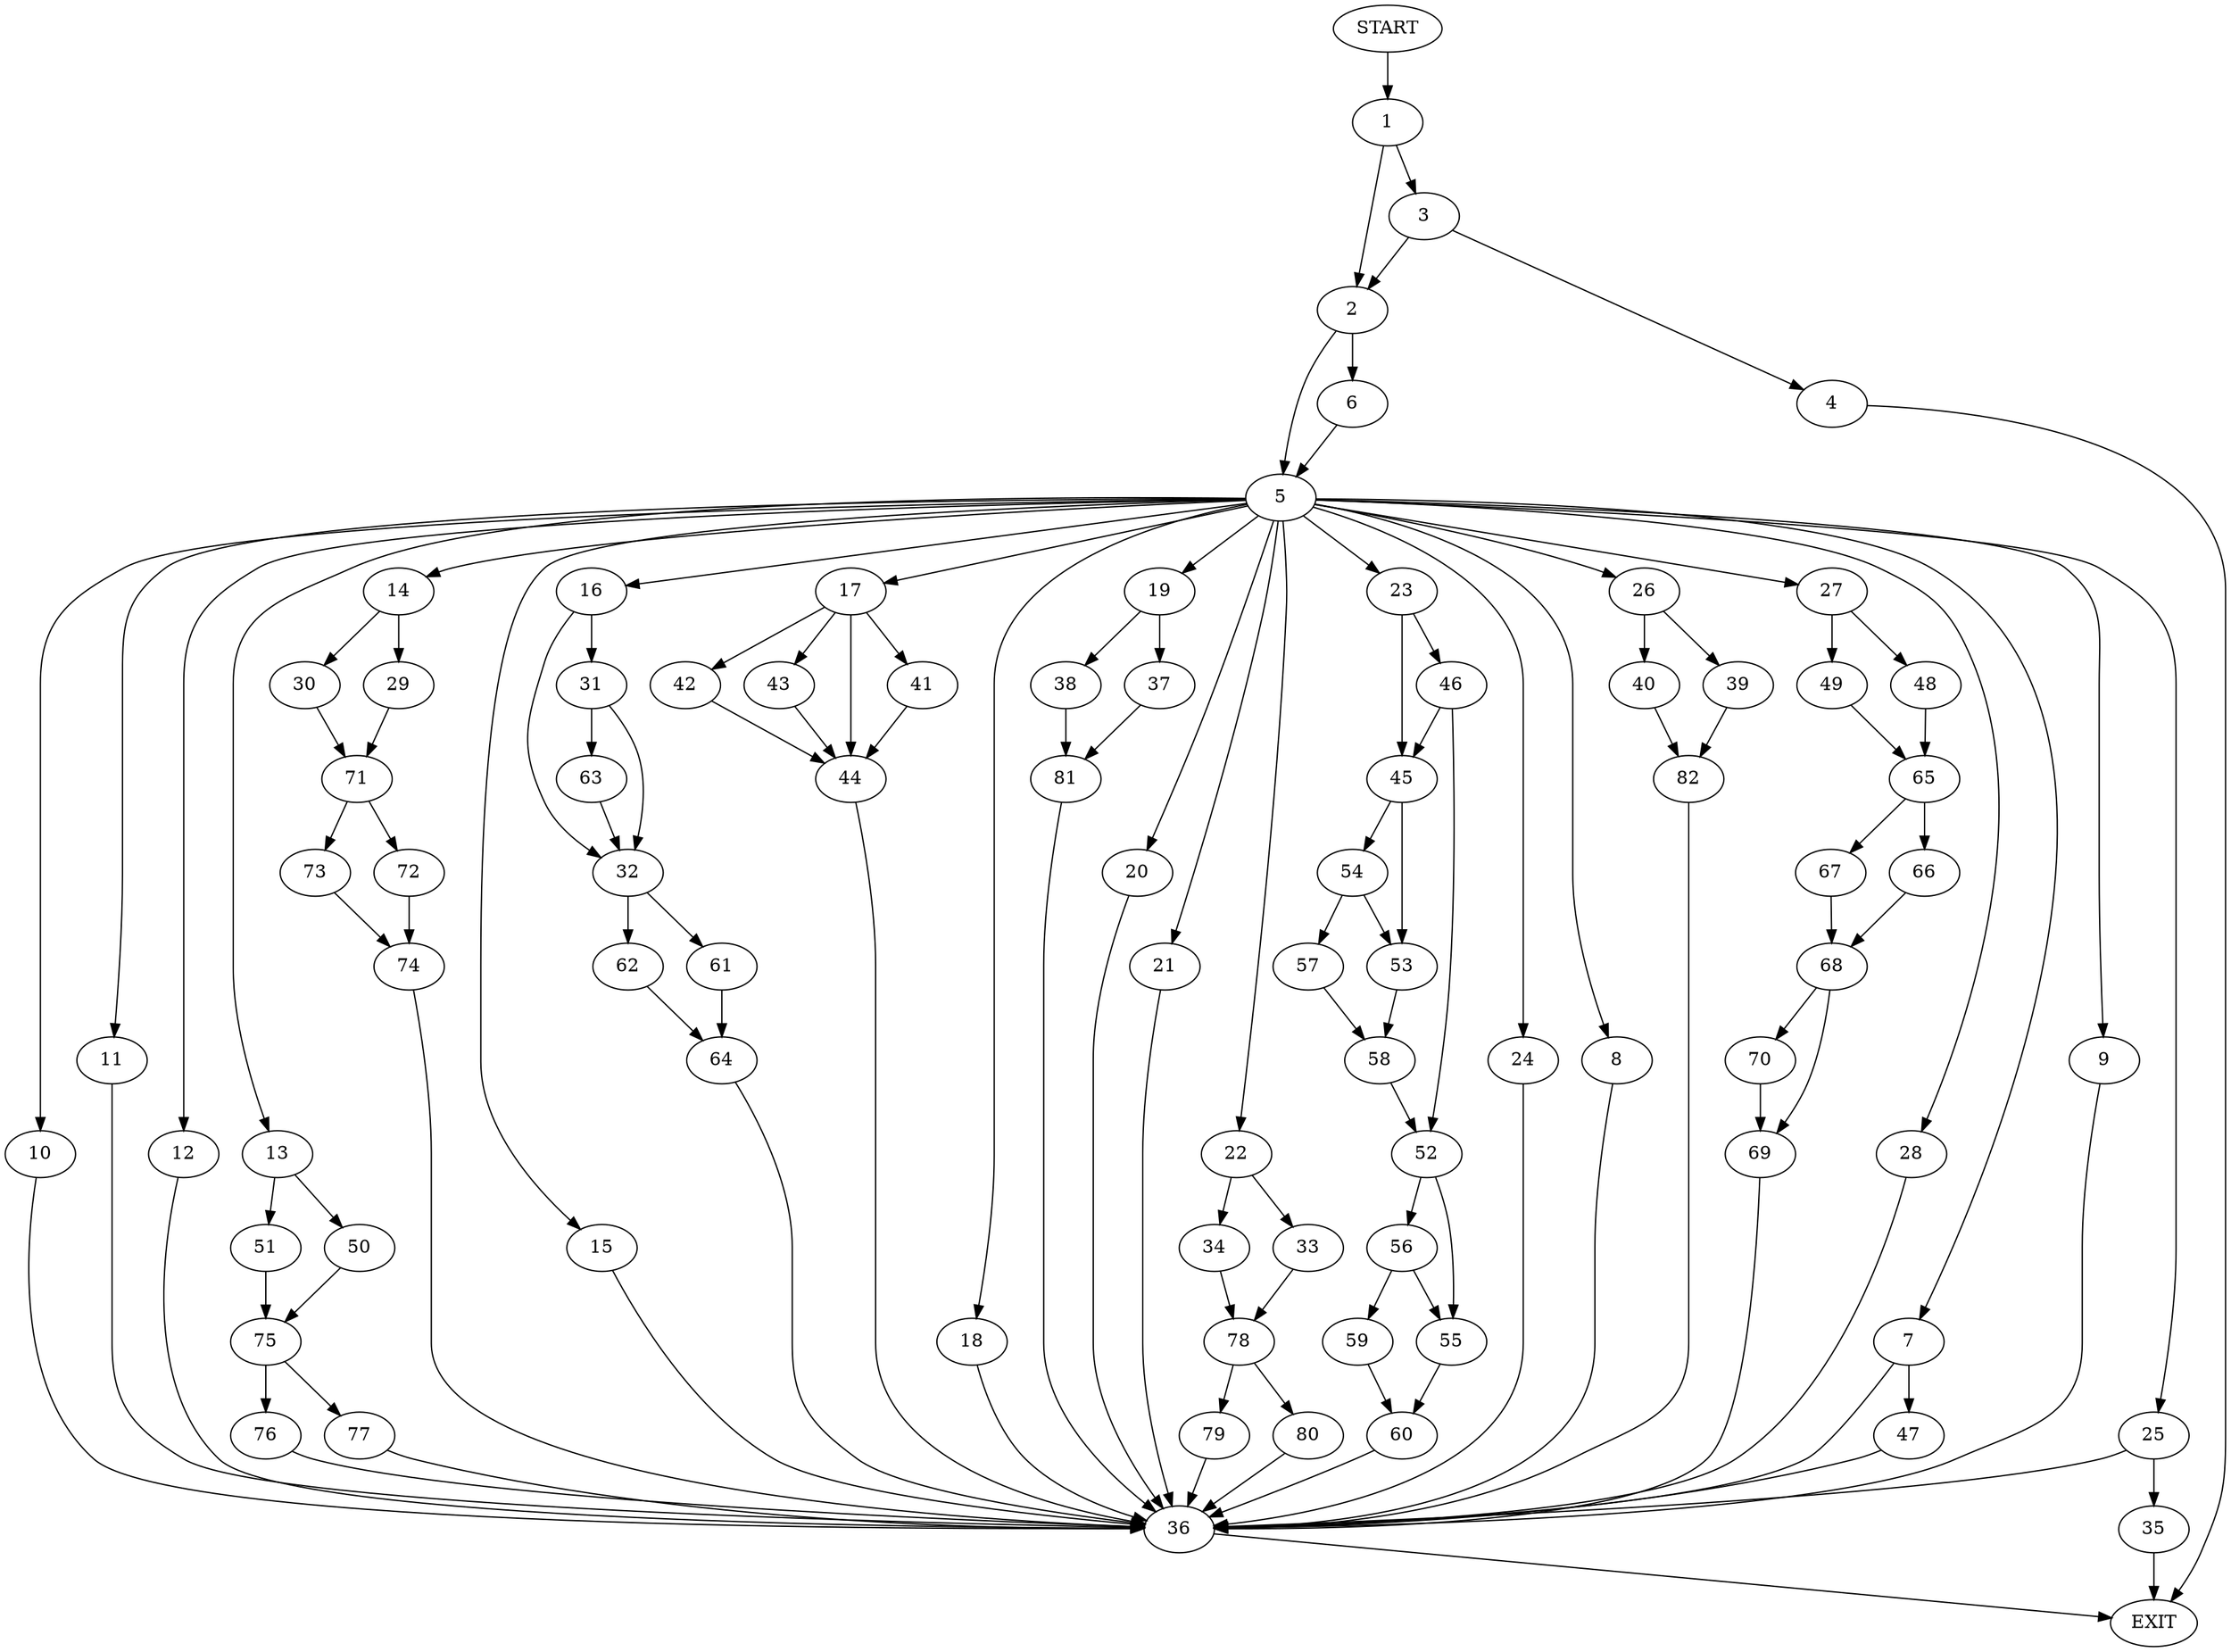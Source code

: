 digraph {
0 [label="START"]
83 [label="EXIT"]
0 -> 1
1 -> 2
1 -> 3
3 -> 4
3 -> 2
2 -> 5
2 -> 6
4 -> 83
5 -> 7
5 -> 8
5 -> 9
5 -> 10
5 -> 11
5 -> 12
5 -> 13
5 -> 14
5 -> 15
5 -> 16
5 -> 17
5 -> 18
5 -> 19
5 -> 20
5 -> 21
5 -> 22
5 -> 23
5 -> 24
5 -> 25
5 -> 26
5 -> 27
5 -> 28
6 -> 5
14 -> 29
14 -> 30
16 -> 31
16 -> 32
22 -> 33
22 -> 34
25 -> 35
25 -> 36
19 -> 37
19 -> 38
20 -> 36
11 -> 36
28 -> 36
26 -> 39
26 -> 40
17 -> 41
17 -> 42
17 -> 43
17 -> 44
12 -> 36
21 -> 36
15 -> 36
18 -> 36
10 -> 36
23 -> 45
23 -> 46
7 -> 36
7 -> 47
27 -> 48
27 -> 49
8 -> 36
24 -> 36
13 -> 50
13 -> 51
9 -> 36
46 -> 45
46 -> 52
45 -> 53
45 -> 54
52 -> 55
52 -> 56
54 -> 53
54 -> 57
53 -> 58
57 -> 58
58 -> 52
56 -> 55
56 -> 59
55 -> 60
59 -> 60
60 -> 36
36 -> 83
32 -> 61
32 -> 62
31 -> 63
31 -> 32
63 -> 32
62 -> 64
61 -> 64
64 -> 36
49 -> 65
48 -> 65
65 -> 66
65 -> 67
67 -> 68
66 -> 68
68 -> 69
68 -> 70
69 -> 36
70 -> 69
30 -> 71
29 -> 71
71 -> 72
71 -> 73
72 -> 74
73 -> 74
74 -> 36
51 -> 75
50 -> 75
75 -> 76
75 -> 77
76 -> 36
77 -> 36
33 -> 78
34 -> 78
78 -> 79
78 -> 80
79 -> 36
80 -> 36
41 -> 44
43 -> 44
44 -> 36
42 -> 44
37 -> 81
38 -> 81
81 -> 36
47 -> 36
39 -> 82
40 -> 82
82 -> 36
35 -> 83
}
